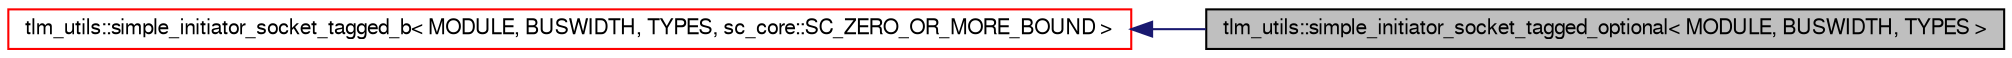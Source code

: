 digraph G
{
  edge [fontname="FreeSans",fontsize="10",labelfontname="FreeSans",labelfontsize="10"];
  node [fontname="FreeSans",fontsize="10",shape=record];
  rankdir=LR;
  Node1 [label="tlm_utils::simple_initiator_socket_tagged_optional\< MODULE, BUSWIDTH, TYPES \>",height=0.2,width=0.4,color="black", fillcolor="grey75", style="filled" fontcolor="black"];
  Node2 -> Node1 [dir=back,color="midnightblue",fontsize="10",style="solid",fontname="FreeSans"];
  Node2 [label="tlm_utils::simple_initiator_socket_tagged_b\< MODULE, BUSWIDTH, TYPES, sc_core::SC_ZERO_OR_MORE_BOUND \>",height=0.2,width=0.4,color="red", fillcolor="white", style="filled",URL="$a00041.html"];
}
